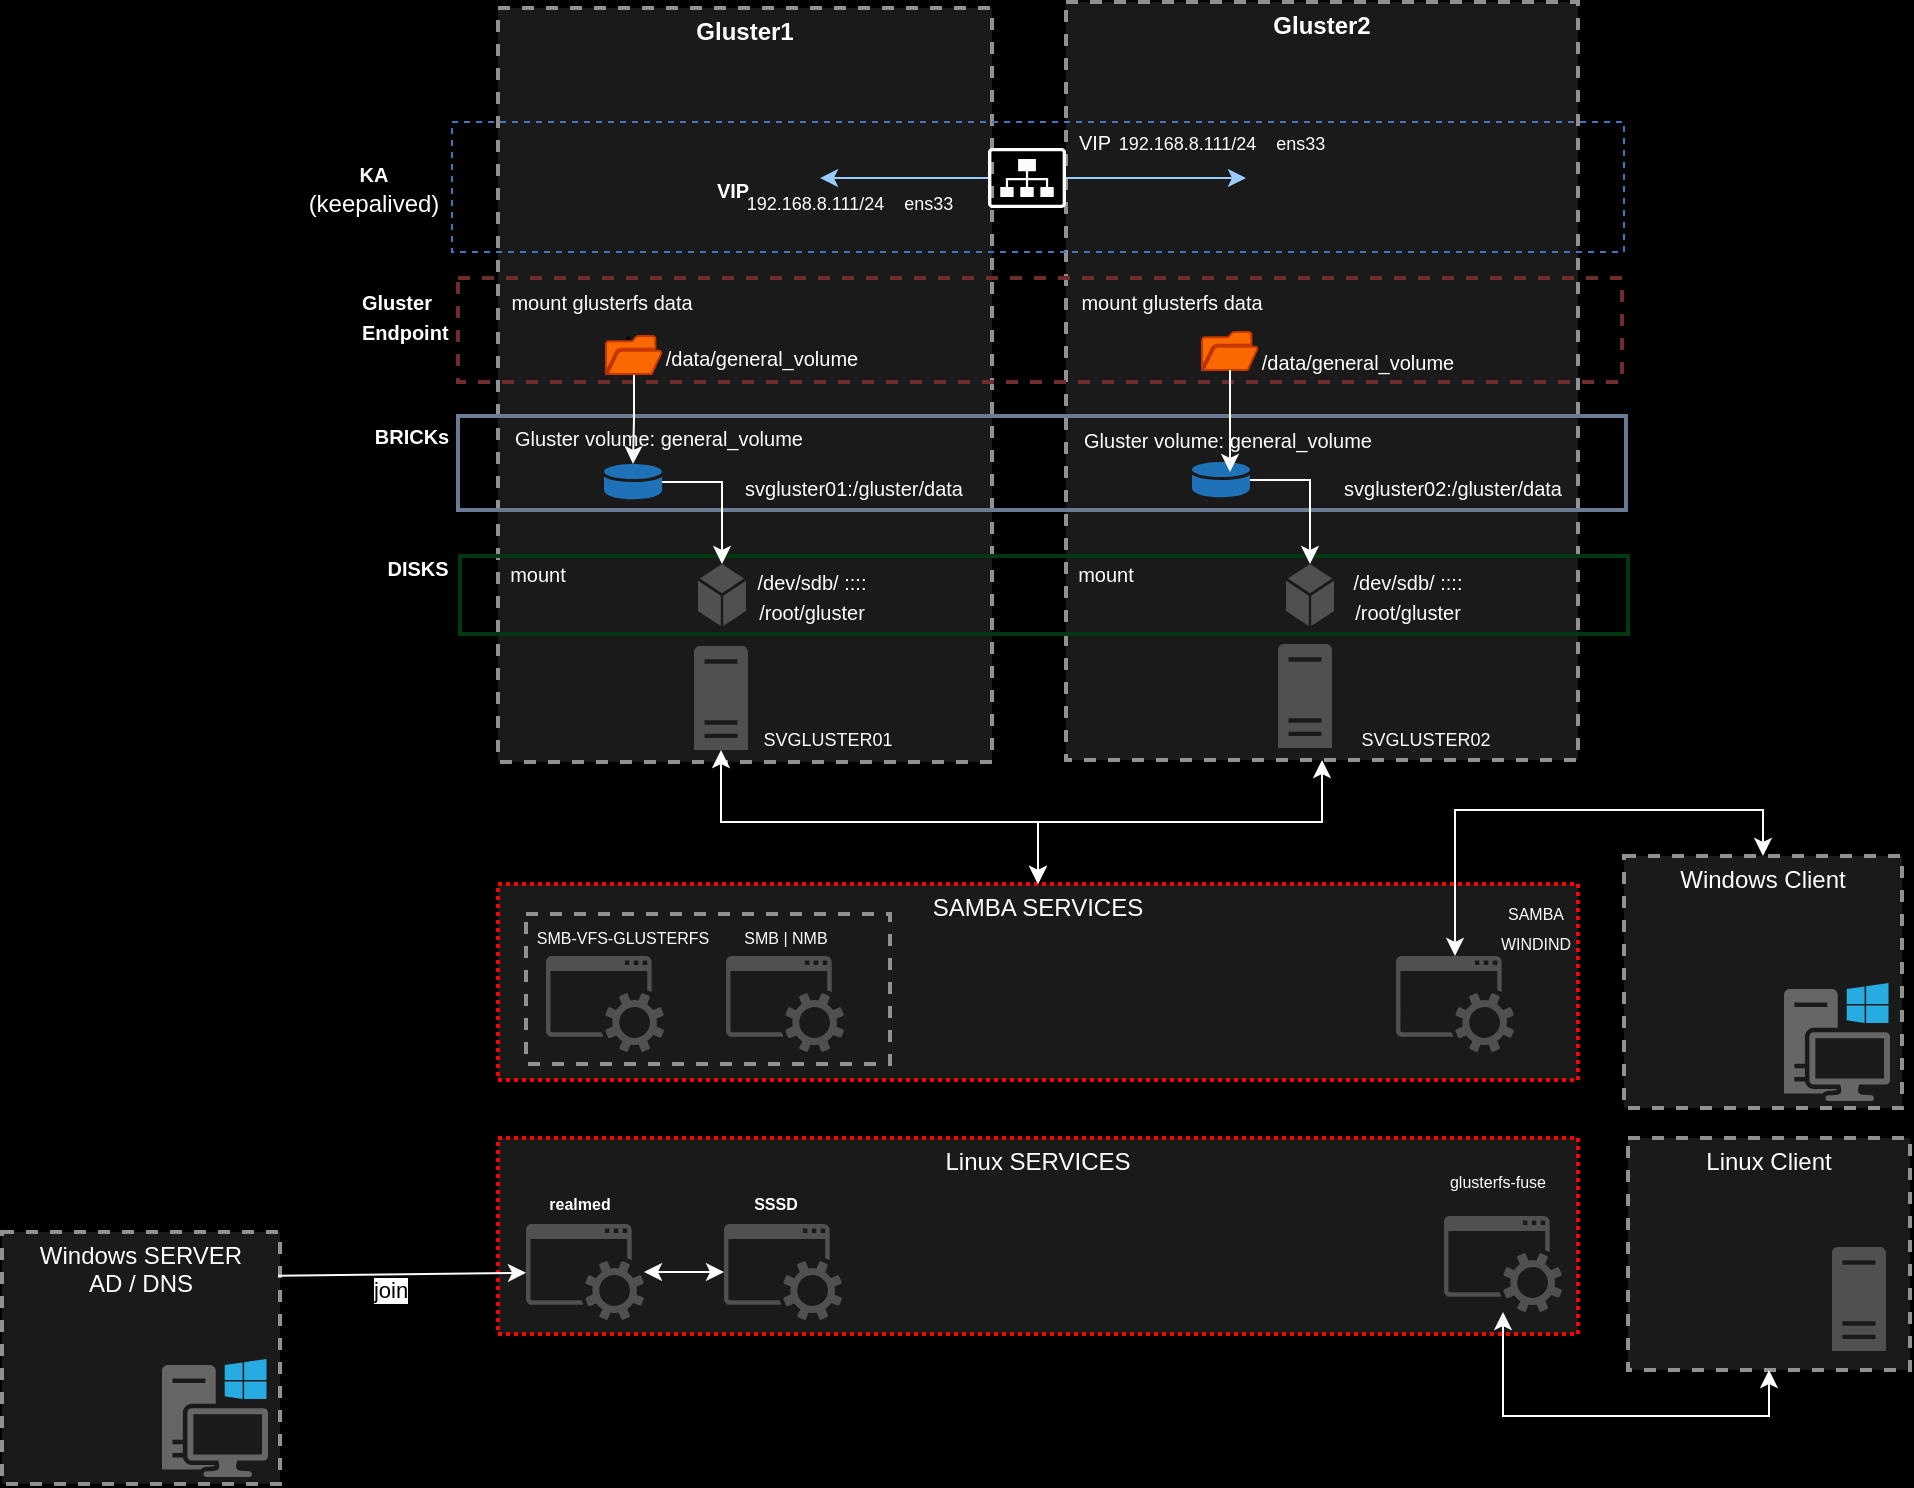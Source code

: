 <mxfile version="21.7.4" type="github">
  <diagram name="Page-1" id="EErB0_9Ms5p8q_dwDp6E">
    <mxGraphModel dx="1118" dy="703" grid="0" gridSize="10" guides="1" tooltips="1" connect="1" arrows="1" fold="1" page="1" pageScale="1" pageWidth="1100" pageHeight="850" background="#000000" math="0" shadow="0">
      <root>
        <mxCell id="0" />
        <mxCell id="1" parent="0" />
        <mxCell id="-cRmm2bhOpHY67rZ3RoN-47" value="&lt;font color=&quot;#ffffff&quot;&gt;Linux SERVICES&lt;/font&gt;" style="fontStyle=0;verticalAlign=top;align=center;spacingTop=-2;fillColor=#1A1A1A;rounded=0;whiteSpace=wrap;html=1;strokeColor=#FF0000;strokeWidth=2;dashed=1;container=1;collapsible=0;expand=0;recursiveResize=0;dashPattern=1 1;" vertex="1" parent="1">
          <mxGeometry x="288" y="597" width="540" height="98" as="geometry" />
        </mxCell>
        <mxCell id="-cRmm2bhOpHY67rZ3RoN-55" value="" style="sketch=0;pointerEvents=1;shadow=0;dashed=0;html=1;strokeColor=none;fillColor=#505050;labelPosition=center;verticalLabelPosition=bottom;verticalAlign=top;outlineConnect=0;align=center;shape=mxgraph.office.concepts.service_application;" vertex="1" parent="-cRmm2bhOpHY67rZ3RoN-47">
          <mxGeometry x="473" y="39" width="59" height="48" as="geometry" />
        </mxCell>
        <mxCell id="-cRmm2bhOpHY67rZ3RoN-56" value="&lt;font color=&quot;#ffffff&quot;&gt;&lt;font style=&quot;font-size: 8px;&quot;&gt;glusterfs-fuse&lt;/font&gt;&lt;br&gt;&lt;/font&gt;" style="text;html=1;strokeColor=none;fillColor=none;align=center;verticalAlign=middle;whiteSpace=wrap;rounded=0;" vertex="1" parent="-cRmm2bhOpHY67rZ3RoN-47">
          <mxGeometry x="470" y="6" width="60" height="30" as="geometry" />
        </mxCell>
        <mxCell id="-cRmm2bhOpHY67rZ3RoN-58" value="" style="sketch=0;pointerEvents=1;shadow=0;dashed=0;html=1;strokeColor=none;fillColor=#505050;labelPosition=center;verticalLabelPosition=bottom;verticalAlign=top;outlineConnect=0;align=center;shape=mxgraph.office.concepts.service_application;" vertex="1" parent="-cRmm2bhOpHY67rZ3RoN-47">
          <mxGeometry x="14" y="43" width="59" height="48" as="geometry" />
        </mxCell>
        <mxCell id="-cRmm2bhOpHY67rZ3RoN-59" value="&lt;font color=&quot;#ffffff&quot;&gt;&lt;font style=&quot;font-size: 8px;&quot;&gt;&lt;b&gt;SSSD&lt;/b&gt;&lt;/font&gt;&lt;br&gt;&lt;/font&gt;" style="text;html=1;strokeColor=none;fillColor=none;align=center;verticalAlign=middle;whiteSpace=wrap;rounded=0;" vertex="1" parent="-cRmm2bhOpHY67rZ3RoN-47">
          <mxGeometry x="109" y="17" width="60" height="30" as="geometry" />
        </mxCell>
        <mxCell id="-cRmm2bhOpHY67rZ3RoN-70" value="&lt;font color=&quot;#ffffff&quot;&gt;&lt;font style=&quot;font-size: 8px;&quot;&gt;&lt;b&gt;realmed&lt;/b&gt;&lt;/font&gt;&lt;br&gt;&lt;/font&gt;" style="text;html=1;strokeColor=none;fillColor=none;align=center;verticalAlign=middle;whiteSpace=wrap;rounded=0;" vertex="1" parent="-cRmm2bhOpHY67rZ3RoN-47">
          <mxGeometry x="11" y="17" width="60" height="30" as="geometry" />
        </mxCell>
        <mxCell id="-cRmm2bhOpHY67rZ3RoN-74" value="" style="sketch=0;pointerEvents=1;shadow=0;dashed=0;html=1;strokeColor=none;fillColor=#505050;labelPosition=center;verticalLabelPosition=bottom;verticalAlign=top;outlineConnect=0;align=center;shape=mxgraph.office.concepts.service_application;" vertex="1" parent="-cRmm2bhOpHY67rZ3RoN-47">
          <mxGeometry x="113" y="43" width="59" height="48" as="geometry" />
        </mxCell>
        <mxCell id="-cRmm2bhOpHY67rZ3RoN-75" value="" style="html=1;labelBackgroundColor=#ffffff;startArrow=classic;startFill=1;startSize=6;endArrow=classic;endFill=1;endSize=6;jettySize=auto;orthogonalLoop=1;strokeWidth=1;fontSize=14;rounded=0;strokeColor=#FCFCFC;" edge="1" parent="-cRmm2bhOpHY67rZ3RoN-47" source="-cRmm2bhOpHY67rZ3RoN-58" target="-cRmm2bhOpHY67rZ3RoN-74">
          <mxGeometry width="60" height="60" relative="1" as="geometry">
            <mxPoint x="56" y="110" as="sourcePoint" />
            <mxPoint x="104" y="76" as="targetPoint" />
          </mxGeometry>
        </mxCell>
        <mxCell id="-cRmm2bhOpHY67rZ3RoN-23" value="&lt;font color=&quot;#ffffff&quot;&gt;SAMBA SERVICES&lt;/font&gt;" style="fontStyle=0;verticalAlign=top;align=center;spacingTop=-2;fillColor=#1A1A1A;rounded=0;whiteSpace=wrap;html=1;strokeColor=#FF0000;strokeWidth=2;dashed=1;container=1;collapsible=0;expand=0;recursiveResize=0;dashPattern=1 1;" vertex="1" parent="1">
          <mxGeometry x="288" y="470" width="540" height="98" as="geometry" />
        </mxCell>
        <mxCell id="-cRmm2bhOpHY67rZ3RoN-39" value="" style="fontStyle=0;verticalAlign=top;align=center;spacingTop=-2;fillColor=none;rounded=0;whiteSpace=wrap;html=1;strokeColor=#919191;strokeWidth=2;dashed=1;container=1;collapsible=0;expand=0;recursiveResize=0;" vertex="1" parent="-cRmm2bhOpHY67rZ3RoN-23">
          <mxGeometry x="14" y="15" width="182" height="75" as="geometry" />
        </mxCell>
        <mxCell id="-cRmm2bhOpHY67rZ3RoN-32" value="&lt;font color=&quot;#ffffff&quot;&gt;&lt;font style=&quot;font-size: 8px;&quot;&gt;SMB-VFS-GLUSTERFS&lt;/font&gt;&lt;br&gt;&lt;/font&gt;" style="text;html=1;strokeColor=none;fillColor=none;align=center;verticalAlign=middle;whiteSpace=wrap;rounded=0;" vertex="1" parent="-cRmm2bhOpHY67rZ3RoN-39">
          <mxGeometry x="-2" y="-4" width="101" height="30" as="geometry" />
        </mxCell>
        <mxCell id="7mGdTCOJ7hVLghNPMvug-6" value="&lt;font color=&quot;#ffffff&quot;&gt;&lt;font style=&quot;font-size: 8px;&quot;&gt;SMB | NMB&lt;/font&gt;&lt;br&gt;&lt;/font&gt;" style="text;html=1;strokeColor=none;fillColor=none;align=center;verticalAlign=middle;whiteSpace=wrap;rounded=0;" parent="-cRmm2bhOpHY67rZ3RoN-39" vertex="1">
          <mxGeometry x="99.5" y="-4" width="60" height="30" as="geometry" />
        </mxCell>
        <mxCell id="-cRmm2bhOpHY67rZ3RoN-22" value="" style="sketch=0;pointerEvents=1;shadow=0;dashed=0;html=1;strokeColor=none;fillColor=#505050;labelPosition=center;verticalLabelPosition=bottom;verticalAlign=top;outlineConnect=0;align=center;shape=mxgraph.office.concepts.service_application;" vertex="1" parent="-cRmm2bhOpHY67rZ3RoN-23">
          <mxGeometry x="24" y="36" width="59" height="48" as="geometry" />
        </mxCell>
        <mxCell id="-cRmm2bhOpHY67rZ3RoN-21" value="" style="sketch=0;pointerEvents=1;shadow=0;dashed=0;html=1;strokeColor=none;fillColor=#505050;labelPosition=center;verticalLabelPosition=bottom;verticalAlign=top;outlineConnect=0;align=center;shape=mxgraph.office.concepts.service_application;" vertex="1" parent="-cRmm2bhOpHY67rZ3RoN-23">
          <mxGeometry x="449" y="36" width="59" height="48" as="geometry" />
        </mxCell>
        <mxCell id="-cRmm2bhOpHY67rZ3RoN-30" value="&lt;font color=&quot;#ffffff&quot;&gt;&lt;font style=&quot;font-size: 8px;&quot;&gt;SAMBA WINDIND&lt;/font&gt;&lt;br&gt;&lt;/font&gt;" style="text;html=1;strokeColor=none;fillColor=none;align=center;verticalAlign=middle;whiteSpace=wrap;rounded=0;" vertex="1" parent="-cRmm2bhOpHY67rZ3RoN-23">
          <mxGeometry x="489" y="6" width="60" height="30" as="geometry" />
        </mxCell>
        <mxCell id="-cRmm2bhOpHY67rZ3RoN-31" value="" style="sketch=0;pointerEvents=1;shadow=0;dashed=0;html=1;strokeColor=none;fillColor=#505050;labelPosition=center;verticalLabelPosition=bottom;verticalAlign=top;outlineConnect=0;align=center;shape=mxgraph.office.concepts.service_application;" vertex="1" parent="-cRmm2bhOpHY67rZ3RoN-23">
          <mxGeometry x="114" y="36" width="59" height="48" as="geometry" />
        </mxCell>
        <mxCell id="-cRmm2bhOpHY67rZ3RoN-15" value="&lt;font color=&quot;#ffffff&quot;&gt;Windows Client&lt;/font&gt;" style="fontStyle=0;verticalAlign=top;align=center;spacingTop=-2;fillColor=#1A1A1A;rounded=0;whiteSpace=wrap;html=1;strokeColor=#919191;strokeWidth=2;dashed=1;container=1;collapsible=0;expand=0;recursiveResize=0;" vertex="1" parent="1">
          <mxGeometry x="851" y="456" width="139" height="126" as="geometry" />
        </mxCell>
        <mxCell id="-cRmm2bhOpHY67rZ3RoN-14" value="" style="sketch=0;pointerEvents=1;shadow=0;dashed=0;html=1;strokeColor=none;fillColor=#666666;labelPosition=center;verticalLabelPosition=bottom;verticalAlign=top;outlineConnect=0;align=center;shape=mxgraph.office.devices.workstation_pc;" vertex="1" parent="-cRmm2bhOpHY67rZ3RoN-15">
          <mxGeometry x="80" y="63.5" width="53" height="59" as="geometry" />
        </mxCell>
        <mxCell id="7mGdTCOJ7hVLghNPMvug-1" value="&lt;font color=&quot;#ffffff&quot;&gt;&lt;b&gt;Gluster1&lt;/b&gt;&lt;/font&gt;" style="fontStyle=0;verticalAlign=top;align=center;spacingTop=-2;fillColor=#1A1A1A;rounded=0;whiteSpace=wrap;html=1;strokeColor=#919191;strokeWidth=2;dashed=1;container=1;collapsible=0;expand=0;recursiveResize=0;" parent="1" vertex="1">
          <mxGeometry x="288" y="32" width="247" height="377" as="geometry" />
        </mxCell>
        <mxCell id="7mGdTCOJ7hVLghNPMvug-10" value="&lt;font color=&quot;#ffffff&quot;&gt;&lt;font style=&quot;font-size: 9px;&quot;&gt;SVGLUSTER01&lt;/font&gt;&lt;br&gt;&lt;/font&gt;" style="text;html=1;strokeColor=none;fillColor=none;align=center;verticalAlign=middle;whiteSpace=wrap;rounded=0;" parent="7mGdTCOJ7hVLghNPMvug-1" vertex="1">
          <mxGeometry x="135" y="350" width="60" height="30" as="geometry" />
        </mxCell>
        <mxCell id="7mGdTCOJ7hVLghNPMvug-3" value="" style="sketch=0;pointerEvents=1;shadow=0;dashed=0;html=1;strokeColor=none;fillColor=#505050;labelPosition=center;verticalLabelPosition=bottom;verticalAlign=top;outlineConnect=0;align=center;shape=mxgraph.office.servers.server_generic;" parent="7mGdTCOJ7hVLghNPMvug-1" vertex="1">
          <mxGeometry x="98" y="319" width="27" height="52" as="geometry" />
        </mxCell>
        <mxCell id="7mGdTCOJ7hVLghNPMvug-36" value="&lt;font color=&quot;#ffffff&quot;&gt;&lt;font size=&quot;1&quot;&gt;Gluster volume: general_volume&lt;/font&gt;&lt;br&gt;&lt;/font&gt;" style="text;html=1;strokeColor=none;fillColor=none;align=center;verticalAlign=middle;whiteSpace=wrap;rounded=0;" parent="7mGdTCOJ7hVLghNPMvug-1" vertex="1">
          <mxGeometry y="200" width="161" height="30" as="geometry" />
        </mxCell>
        <mxCell id="7mGdTCOJ7hVLghNPMvug-40" value="&lt;font color=&quot;#ffffff&quot;&gt;&lt;font size=&quot;1&quot;&gt;svgluster01:/gluster/data&lt;/font&gt;&lt;br&gt;&lt;/font&gt;" style="text;html=1;strokeColor=none;fillColor=none;align=center;verticalAlign=middle;whiteSpace=wrap;rounded=0;" parent="7mGdTCOJ7hVLghNPMvug-1" vertex="1">
          <mxGeometry x="106" y="225" width="144" height="30" as="geometry" />
        </mxCell>
        <mxCell id="7mGdTCOJ7hVLghNPMvug-47" value="" style="sketch=0;shadow=0;dashed=0;html=1;strokeColor=none;labelPosition=center;verticalLabelPosition=bottom;verticalAlign=top;outlineConnect=0;align=center;shape=mxgraph.office.databases.database_mini_1;fillColor=#2072B8;" parent="7mGdTCOJ7hVLghNPMvug-1" vertex="1">
          <mxGeometry x="53" y="228" width="29" height="18" as="geometry" />
        </mxCell>
        <mxCell id="7mGdTCOJ7hVLghNPMvug-2" value="&lt;font color=&quot;#ffffff&quot;&gt;&lt;b&gt;Gluster2&lt;/b&gt;&lt;/font&gt;" style="fontStyle=0;verticalAlign=top;align=center;spacingTop=-2;fillColor=#1A1A1A;rounded=0;whiteSpace=wrap;html=1;strokeColor=#919191;strokeWidth=2;dashed=1;container=1;collapsible=0;expand=0;recursiveResize=0;" parent="1" vertex="1">
          <mxGeometry x="572" y="29" width="256" height="379" as="geometry" />
        </mxCell>
        <mxCell id="7mGdTCOJ7hVLghNPMvug-4" value="" style="sketch=0;pointerEvents=1;shadow=0;dashed=0;html=1;strokeColor=none;fillColor=#505050;labelPosition=center;verticalLabelPosition=bottom;verticalAlign=top;outlineConnect=0;align=center;shape=mxgraph.office.servers.server_generic;" parent="7mGdTCOJ7hVLghNPMvug-2" vertex="1">
          <mxGeometry x="106" y="321" width="27" height="52" as="geometry" />
        </mxCell>
        <mxCell id="7mGdTCOJ7hVLghNPMvug-35" value="" style="fontStyle=0;verticalAlign=top;align=center;spacingTop=-2;fillColor=none;rounded=0;whiteSpace=wrap;html=1;strokeColor=#6A7B94;strokeWidth=2;container=1;collapsible=0;expand=0;recursiveResize=0;" parent="7mGdTCOJ7hVLghNPMvug-2" vertex="1">
          <mxGeometry x="-304" y="207" width="584" height="47" as="geometry" />
        </mxCell>
        <mxCell id="7mGdTCOJ7hVLghNPMvug-38" value="&lt;font color=&quot;#ffffff&quot;&gt;&lt;font size=&quot;1&quot;&gt;Gluster volume: general_volume&lt;/font&gt;&lt;br&gt;&lt;/font&gt;" style="text;html=1;strokeColor=none;fillColor=none;align=center;verticalAlign=middle;whiteSpace=wrap;rounded=0;" parent="7mGdTCOJ7hVLghNPMvug-35" vertex="1">
          <mxGeometry x="305" y="-3" width="160" height="30" as="geometry" />
        </mxCell>
        <mxCell id="7mGdTCOJ7hVLghNPMvug-46" value="&lt;font color=&quot;#ffffff&quot;&gt;&lt;font size=&quot;1&quot;&gt;svgluster02:/gluster/data&lt;/font&gt;&lt;br&gt;&lt;/font&gt;" style="text;html=1;strokeColor=none;fillColor=none;align=center;verticalAlign=middle;whiteSpace=wrap;rounded=0;" parent="7mGdTCOJ7hVLghNPMvug-35" vertex="1">
          <mxGeometry x="421" y="21" width="153" height="30" as="geometry" />
        </mxCell>
        <mxCell id="7mGdTCOJ7hVLghNPMvug-49" value="" style="sketch=0;shadow=0;dashed=0;html=1;strokeColor=none;labelPosition=center;verticalLabelPosition=bottom;verticalAlign=top;outlineConnect=0;align=center;shape=mxgraph.office.databases.database_mini_1;fillColor=#2072B8;" parent="7mGdTCOJ7hVLghNPMvug-35" vertex="1">
          <mxGeometry x="367" y="23" width="29" height="18" as="geometry" />
        </mxCell>
        <mxCell id="-cRmm2bhOpHY67rZ3RoN-29" value="&lt;font color=&quot;#ffffff&quot;&gt;&lt;font style=&quot;font-size: 9px;&quot;&gt;SVGLUSTER02&lt;/font&gt;&lt;br&gt;&lt;/font&gt;" style="text;html=1;strokeColor=none;fillColor=none;align=center;verticalAlign=middle;whiteSpace=wrap;rounded=0;" vertex="1" parent="7mGdTCOJ7hVLghNPMvug-2">
          <mxGeometry x="150" y="353" width="60" height="30" as="geometry" />
        </mxCell>
        <mxCell id="7mGdTCOJ7hVLghNPMvug-28" value="" style="fontStyle=0;verticalAlign=top;align=center;spacingTop=-2;fillColor=none;rounded=0;whiteSpace=wrap;html=1;strokeColor=#003812;strokeWidth=2;container=1;collapsible=0;expand=0;recursiveResize=0;" parent="1" vertex="1">
          <mxGeometry x="269" y="306" width="584" height="39" as="geometry" />
        </mxCell>
        <mxCell id="7mGdTCOJ7hVLghNPMvug-29" value="" style="sketch=0;pointerEvents=1;shadow=0;dashed=0;html=1;strokeColor=none;fillColor=#505050;labelPosition=center;verticalLabelPosition=bottom;verticalAlign=top;outlineConnect=0;align=center;shape=mxgraph.office.concepts.node_generic;" parent="7mGdTCOJ7hVLghNPMvug-28" vertex="1">
          <mxGeometry x="119" y="4" width="24" height="31" as="geometry" />
        </mxCell>
        <mxCell id="7mGdTCOJ7hVLghNPMvug-30" value="" style="sketch=0;pointerEvents=1;shadow=0;dashed=0;html=1;strokeColor=none;fillColor=#505050;labelPosition=center;verticalLabelPosition=bottom;verticalAlign=top;outlineConnect=0;align=center;shape=mxgraph.office.concepts.node_generic;" parent="7mGdTCOJ7hVLghNPMvug-28" vertex="1">
          <mxGeometry x="413" y="4" width="24" height="31" as="geometry" />
        </mxCell>
        <mxCell id="7mGdTCOJ7hVLghNPMvug-31" value="&lt;font color=&quot;#ffffff&quot;&gt;&lt;font size=&quot;1&quot;&gt;mount&lt;/font&gt;&lt;br&gt;&lt;/font&gt;" style="text;html=1;strokeColor=none;fillColor=none;align=center;verticalAlign=middle;whiteSpace=wrap;rounded=0;" parent="7mGdTCOJ7hVLghNPMvug-28" vertex="1">
          <mxGeometry x="293" y="-6" width="60" height="30" as="geometry" />
        </mxCell>
        <mxCell id="7mGdTCOJ7hVLghNPMvug-32" value="&lt;font color=&quot;#ffffff&quot;&gt;&lt;font size=&quot;1&quot;&gt;mount&lt;/font&gt;&lt;br&gt;&lt;/font&gt;" style="text;html=1;strokeColor=none;fillColor=none;align=center;verticalAlign=middle;whiteSpace=wrap;rounded=0;" parent="7mGdTCOJ7hVLghNPMvug-28" vertex="1">
          <mxGeometry x="9" y="-6" width="60" height="30" as="geometry" />
        </mxCell>
        <mxCell id="7mGdTCOJ7hVLghNPMvug-33" value="&lt;font color=&quot;#ffffff&quot;&gt;&lt;font size=&quot;1&quot;&gt;/dev/sdb/ :::: /root/gluster&lt;/font&gt;&lt;br&gt;&lt;/font&gt;" style="text;html=1;strokeColor=none;fillColor=none;align=center;verticalAlign=middle;whiteSpace=wrap;rounded=0;" parent="7mGdTCOJ7hVLghNPMvug-28" vertex="1">
          <mxGeometry x="146" y="5" width="60" height="30" as="geometry" />
        </mxCell>
        <mxCell id="7mGdTCOJ7hVLghNPMvug-34" value="&lt;font color=&quot;#ffffff&quot;&gt;&lt;font size=&quot;1&quot;&gt;/dev/sdb/ :::: /root/gluster&lt;/font&gt;&lt;br&gt;&lt;/font&gt;" style="text;html=1;strokeColor=none;fillColor=none;align=center;verticalAlign=middle;whiteSpace=wrap;rounded=0;" parent="7mGdTCOJ7hVLghNPMvug-28" vertex="1">
          <mxGeometry x="444" y="4.5" width="60" height="30" as="geometry" />
        </mxCell>
        <mxCell id="7mGdTCOJ7hVLghNPMvug-39" value="&lt;font color=&quot;#ffffff&quot;&gt;&lt;font size=&quot;1&quot;&gt;&lt;b&gt;KA&lt;br&gt;&lt;/b&gt;&lt;/font&gt;(keepalived)&lt;br&gt;&lt;/font&gt;" style="text;html=1;strokeColor=none;fillColor=none;align=center;verticalAlign=middle;whiteSpace=wrap;rounded=0;" parent="1" vertex="1">
          <mxGeometry x="179" y="106.5" width="94" height="30" as="geometry" />
        </mxCell>
        <mxCell id="7mGdTCOJ7hVLghNPMvug-51" value="" style="edgeStyle=orthogonalEdgeStyle;rounded=0;orthogonalLoop=1;jettySize=auto;html=1;strokeColor=#FFFFFF;" parent="1" source="7mGdTCOJ7hVLghNPMvug-47" target="7mGdTCOJ7hVLghNPMvug-29" edge="1">
          <mxGeometry relative="1" as="geometry" />
        </mxCell>
        <mxCell id="7mGdTCOJ7hVLghNPMvug-52" value="" style="edgeStyle=orthogonalEdgeStyle;rounded=0;orthogonalLoop=1;jettySize=auto;html=1;strokeColor=#FFFFFF;" parent="1" source="7mGdTCOJ7hVLghNPMvug-49" target="7mGdTCOJ7hVLghNPMvug-30" edge="1">
          <mxGeometry relative="1" as="geometry" />
        </mxCell>
        <mxCell id="7mGdTCOJ7hVLghNPMvug-53" value="" style="fontStyle=0;verticalAlign=top;align=center;spacingTop=-2;fillColor=none;rounded=0;whiteSpace=wrap;html=1;strokeColor=#702D2D;strokeWidth=2;dashed=1;container=1;collapsible=0;expand=0;recursiveResize=0;" parent="1" vertex="1">
          <mxGeometry x="268" y="167" width="582" height="52" as="geometry" />
        </mxCell>
        <mxCell id="7mGdTCOJ7hVLghNPMvug-54" value="&lt;font color=&quot;#ffffff&quot;&gt;&lt;font size=&quot;1&quot;&gt;mount glusterfs data&lt;/font&gt;&lt;br&gt;&lt;/font&gt;" style="text;html=1;strokeColor=none;fillColor=none;align=center;verticalAlign=middle;whiteSpace=wrap;rounded=0;" parent="7mGdTCOJ7hVLghNPMvug-53" vertex="1">
          <mxGeometry x="11" y="-3" width="122" height="30" as="geometry" />
        </mxCell>
        <mxCell id="7mGdTCOJ7hVLghNPMvug-55" value="&lt;font color=&quot;#ffffff&quot;&gt;&lt;font size=&quot;1&quot;&gt;mount glusterfs data&lt;/font&gt;&lt;br&gt;&lt;/font&gt;" style="text;html=1;strokeColor=none;fillColor=none;align=center;verticalAlign=middle;whiteSpace=wrap;rounded=0;" parent="7mGdTCOJ7hVLghNPMvug-53" vertex="1">
          <mxGeometry x="296" y="-3" width="122" height="30" as="geometry" />
        </mxCell>
        <mxCell id="7mGdTCOJ7hVLghNPMvug-62" value="&lt;font color=&quot;#ffffff&quot;&gt;&lt;font size=&quot;1&quot;&gt;/data/general_volume&lt;/font&gt;&lt;br&gt;&lt;/font&gt;" style="text;html=1;strokeColor=none;fillColor=none;align=center;verticalAlign=middle;whiteSpace=wrap;rounded=0;" parent="7mGdTCOJ7hVLghNPMvug-53" vertex="1">
          <mxGeometry x="91" y="25" width="122" height="30" as="geometry" />
        </mxCell>
        <mxCell id="7mGdTCOJ7hVLghNPMvug-66" value="&lt;font color=&quot;#ffffff&quot;&gt;&lt;font size=&quot;1&quot;&gt;/data/general_volume&lt;/font&gt;&lt;br&gt;&lt;/font&gt;" style="text;html=1;strokeColor=none;fillColor=none;align=center;verticalAlign=middle;whiteSpace=wrap;rounded=0;" parent="7mGdTCOJ7hVLghNPMvug-53" vertex="1">
          <mxGeometry x="389" y="27" width="122" height="30" as="geometry" />
        </mxCell>
        <mxCell id="7mGdTCOJ7hVLghNPMvug-67" value="" style="sketch=0;pointerEvents=1;shadow=0;dashed=0;html=1;strokeColor=#C73500;fillColor=#fa6800;labelPosition=center;verticalLabelPosition=bottom;verticalAlign=top;outlineConnect=0;align=center;shape=mxgraph.office.concepts.folder_open;fontColor=#000000;" parent="7mGdTCOJ7hVLghNPMvug-53" vertex="1">
          <mxGeometry x="372" y="27" width="28" height="19" as="geometry" />
        </mxCell>
        <mxCell id="7mGdTCOJ7hVLghNPMvug-56" value="&lt;font color=&quot;#ffffff&quot;&gt;&lt;font size=&quot;1&quot;&gt;&lt;b&gt;BRICKs&lt;/b&gt;&lt;/font&gt;&lt;br&gt;&lt;/font&gt;" style="text;html=1;strokeColor=none;fillColor=none;align=center;verticalAlign=middle;whiteSpace=wrap;rounded=0;" parent="1" vertex="1">
          <mxGeometry x="220" y="235" width="50" height="22" as="geometry" />
        </mxCell>
        <mxCell id="7mGdTCOJ7hVLghNPMvug-61" value="" style="edgeStyle=orthogonalEdgeStyle;rounded=0;orthogonalLoop=1;jettySize=auto;html=1;entryX=0.399;entryY=-0.02;entryDx=0;entryDy=0;entryPerimeter=0;" parent="1" target="7mGdTCOJ7hVLghNPMvug-60" edge="1">
          <mxGeometry relative="1" as="geometry">
            <mxPoint x="355.5" y="211" as="sourcePoint" />
            <mxPoint x="356" y="232" as="targetPoint" />
          </mxGeometry>
        </mxCell>
        <mxCell id="7mGdTCOJ7hVLghNPMvug-63" value="" style="edgeStyle=orthogonalEdgeStyle;rounded=0;orthogonalLoop=1;jettySize=auto;html=1;strokeColor=#FAFAFA;" parent="1" source="7mGdTCOJ7hVLghNPMvug-60" target="7mGdTCOJ7hVLghNPMvug-47" edge="1">
          <mxGeometry relative="1" as="geometry" />
        </mxCell>
        <mxCell id="7mGdTCOJ7hVLghNPMvug-60" value="" style="sketch=0;pointerEvents=1;shadow=0;dashed=0;html=1;strokeColor=#C73500;fillColor=#fa6800;labelPosition=center;verticalLabelPosition=bottom;verticalAlign=top;outlineConnect=0;align=center;shape=mxgraph.office.concepts.folder_open;fontColor=#000000;" parent="1" vertex="1">
          <mxGeometry x="342" y="196" width="28" height="19" as="geometry" />
        </mxCell>
        <mxCell id="7mGdTCOJ7hVLghNPMvug-68" value="" style="edgeStyle=orthogonalEdgeStyle;rounded=0;orthogonalLoop=1;jettySize=auto;html=1;strokeColor=#FCFCFC;" parent="1" source="7mGdTCOJ7hVLghNPMvug-67" edge="1">
          <mxGeometry relative="1" as="geometry">
            <mxPoint x="654" y="264" as="targetPoint" />
          </mxGeometry>
        </mxCell>
        <mxCell id="7mGdTCOJ7hVLghNPMvug-70" value="" style="fontStyle=0;verticalAlign=top;align=center;spacingTop=-2;fillColor=none;rounded=0;whiteSpace=wrap;html=1;strokeColor=#4376BB;strokeWidth=1;dashed=1;container=1;collapsible=0;expand=0;recursiveResize=0;" parent="1" vertex="1">
          <mxGeometry x="265" y="89" width="586" height="65" as="geometry" />
        </mxCell>
        <mxCell id="-cRmm2bhOpHY67rZ3RoN-1" value="&lt;font color=&quot;#ffffff&quot;&gt;&lt;font size=&quot;1&quot;&gt;&lt;b&gt;VIP&lt;/b&gt;&lt;/font&gt;&lt;br&gt;&lt;/font&gt;" style="text;html=1;strokeColor=none;fillColor=none;align=center;verticalAlign=middle;whiteSpace=wrap;rounded=0;" vertex="1" parent="7mGdTCOJ7hVLghNPMvug-70">
          <mxGeometry x="124" y="24.5" width="33" height="19" as="geometry" />
        </mxCell>
        <mxCell id="-cRmm2bhOpHY67rZ3RoN-2" value="&lt;font color=&quot;#ffffff&quot;&gt;&lt;font size=&quot;1&quot;&gt;VIP&lt;/font&gt;&lt;br&gt;&lt;/font&gt;" style="text;html=1;strokeColor=none;fillColor=none;align=center;verticalAlign=middle;whiteSpace=wrap;rounded=0;" vertex="1" parent="7mGdTCOJ7hVLghNPMvug-70">
          <mxGeometry x="305" width="33" height="19" as="geometry" />
        </mxCell>
        <mxCell id="-cRmm2bhOpHY67rZ3RoN-5" value="&lt;font style=&quot;font-size: 9px;&quot; color=&quot;#ffffff&quot;&gt;192.168.8.111/24&amp;nbsp; &amp;nbsp; ens33&lt;br&gt;&lt;/font&gt;" style="text;html=1;strokeColor=none;fillColor=none;align=center;verticalAlign=middle;whiteSpace=wrap;rounded=0;" vertex="1" parent="7mGdTCOJ7hVLghNPMvug-70">
          <mxGeometry x="138" y="24.5" width="122" height="30" as="geometry" />
        </mxCell>
        <mxCell id="-cRmm2bhOpHY67rZ3RoN-11" value="" style="sketch=0;pointerEvents=1;shadow=0;dashed=0;html=1;strokeColor=none;fillColor=#FCFCFC;labelPosition=center;verticalLabelPosition=bottom;verticalAlign=top;outlineConnect=0;align=center;shape=mxgraph.office.sites.site_collection;" vertex="1" parent="7mGdTCOJ7hVLghNPMvug-70">
          <mxGeometry x="268" y="13" width="39" height="30" as="geometry" />
        </mxCell>
        <mxCell id="-cRmm2bhOpHY67rZ3RoN-57" value="&lt;font style=&quot;font-size: 9px;&quot; color=&quot;#ffffff&quot;&gt;192.168.8.111/24&amp;nbsp; &amp;nbsp; ens33&lt;br&gt;&lt;/font&gt;" style="text;html=1;strokeColor=none;fillColor=none;align=center;verticalAlign=middle;whiteSpace=wrap;rounded=0;" vertex="1" parent="7mGdTCOJ7hVLghNPMvug-70">
          <mxGeometry x="324" y="-5.5" width="122" height="30" as="geometry" />
        </mxCell>
        <mxCell id="-cRmm2bhOpHY67rZ3RoN-61" value="" style="html=1;labelBackgroundColor=#ffffff;endArrow=classic;endFill=1;endSize=6;jettySize=auto;orthogonalLoop=1;strokeWidth=1;fontSize=14;rounded=0;entryX=0.314;entryY=0.431;entryDx=0;entryDy=0;entryPerimeter=0;strokeColor=#99CCFF;" edge="1" parent="7mGdTCOJ7hVLghNPMvug-70" source="-cRmm2bhOpHY67rZ3RoN-11" target="7mGdTCOJ7hVLghNPMvug-70">
          <mxGeometry width="60" height="60" relative="1" as="geometry">
            <mxPoint x="170" y="54.5" as="sourcePoint" />
            <mxPoint x="230" y="-5.5" as="targetPoint" />
          </mxGeometry>
        </mxCell>
        <mxCell id="-cRmm2bhOpHY67rZ3RoN-62" value="" style="html=1;labelBackgroundColor=#ffffff;endArrow=classic;endFill=1;endSize=6;jettySize=auto;orthogonalLoop=1;strokeWidth=1;fontSize=14;rounded=0;strokeColor=#99CCFF;" edge="1" parent="7mGdTCOJ7hVLghNPMvug-70" source="-cRmm2bhOpHY67rZ3RoN-11">
          <mxGeometry width="60" height="60" relative="1" as="geometry">
            <mxPoint x="473" y="31.94" as="sourcePoint" />
            <mxPoint x="397" y="28" as="targetPoint" />
          </mxGeometry>
        </mxCell>
        <mxCell id="7mGdTCOJ7hVLghNPMvug-71" value="&lt;div style=&quot;text-align: left;&quot;&gt;&lt;span style=&quot;font-size: x-small; color: rgb(255, 255, 255); background-color: initial;&quot;&gt;&lt;b&gt;Gluster Endpoint&amp;nbsp;&lt;/b&gt;&lt;/span&gt;&lt;/div&gt;" style="text;html=1;strokeColor=none;fillColor=none;align=center;verticalAlign=middle;whiteSpace=wrap;rounded=0;" parent="1" vertex="1">
          <mxGeometry x="221" y="171" width="44" height="30" as="geometry" />
        </mxCell>
        <mxCell id="7mGdTCOJ7hVLghNPMvug-72" value="&lt;font color=&quot;#ffffff&quot;&gt;&lt;font size=&quot;1&quot;&gt;&lt;b&gt;DISKS&lt;/b&gt;&lt;/font&gt;&lt;br&gt;&lt;/font&gt;" style="text;html=1;strokeColor=none;fillColor=none;align=center;verticalAlign=middle;whiteSpace=wrap;rounded=0;" parent="1" vertex="1">
          <mxGeometry x="223" y="301" width="50" height="22" as="geometry" />
        </mxCell>
        <mxCell id="-cRmm2bhOpHY67rZ3RoN-16" value="&lt;font color=&quot;#ffffff&quot;&gt;Linux Client&lt;/font&gt;" style="fontStyle=0;verticalAlign=top;align=center;spacingTop=-2;fillColor=#1A1A1A;rounded=0;whiteSpace=wrap;html=1;strokeColor=#919191;strokeWidth=2;dashed=1;container=1;collapsible=0;expand=0;recursiveResize=0;" vertex="1" parent="1">
          <mxGeometry x="853" y="597" width="141" height="116" as="geometry" />
        </mxCell>
        <mxCell id="-cRmm2bhOpHY67rZ3RoN-19" value="" style="sketch=0;pointerEvents=1;shadow=0;dashed=0;html=1;strokeColor=none;fillColor=#505050;labelPosition=center;verticalLabelPosition=bottom;verticalAlign=top;outlineConnect=0;align=center;shape=mxgraph.office.servers.server_generic;" vertex="1" parent="-cRmm2bhOpHY67rZ3RoN-16">
          <mxGeometry x="102" y="54.5" width="27" height="52" as="geometry" />
        </mxCell>
        <mxCell id="-cRmm2bhOpHY67rZ3RoN-37" value="" style="edgeStyle=elbowEdgeStyle;rounded=0;elbow=vertical;html=1;labelBackgroundColor=#ffffff;startArrow=classic;startFill=1;startSize=6;endArrow=classic;endFill=1;endSize=6;jettySize=auto;orthogonalLoop=1;strokeWidth=1;fontSize=14;entryX=0.5;entryY=1;entryDx=0;entryDy=0;exitX=0.5;exitY=0;exitDx=0;exitDy=0;strokeColor=#FFFFFF;" edge="1" parent="1" source="-cRmm2bhOpHY67rZ3RoN-23" target="7mGdTCOJ7hVLghNPMvug-2">
          <mxGeometry width="60" height="60" relative="1" as="geometry">
            <mxPoint x="566" y="466" as="sourcePoint" />
            <mxPoint x="626" y="406" as="targetPoint" />
          </mxGeometry>
        </mxCell>
        <mxCell id="-cRmm2bhOpHY67rZ3RoN-38" value="" style="edgeStyle=elbowEdgeStyle;rounded=0;elbow=vertical;html=1;labelBackgroundColor=#ffffff;startArrow=classic;startFill=1;startSize=6;endArrow=classic;endFill=1;endSize=6;jettySize=auto;orthogonalLoop=1;strokeWidth=1;fontSize=14;entryX=0.5;entryY=0;entryDx=0;entryDy=0;strokeColor=#FFFFFF;" edge="1" parent="1" source="7mGdTCOJ7hVLghNPMvug-3" target="-cRmm2bhOpHY67rZ3RoN-23">
          <mxGeometry width="60" height="60" relative="1" as="geometry">
            <mxPoint x="389" y="471" as="sourcePoint" />
            <mxPoint x="531" y="409" as="targetPoint" />
            <Array as="points">
              <mxPoint x="483" y="439" />
            </Array>
          </mxGeometry>
        </mxCell>
        <mxCell id="-cRmm2bhOpHY67rZ3RoN-44" value="" style="edgeStyle=elbowEdgeStyle;rounded=0;elbow=vertical;html=1;labelBackgroundColor=#ffffff;startArrow=classic;startFill=1;startSize=6;endArrow=classic;endFill=1;endSize=6;jettySize=auto;orthogonalLoop=1;strokeWidth=1;fontSize=14;entryX=0.5;entryY=1;entryDx=0;entryDy=0;strokeColor=#FFFFFF;" edge="1" parent="1" source="-cRmm2bhOpHY67rZ3RoN-55" target="-cRmm2bhOpHY67rZ3RoN-16">
          <mxGeometry width="60" height="60" relative="1" as="geometry">
            <mxPoint x="661" y="553" as="sourcePoint" />
            <mxPoint x="1022" y="528" as="targetPoint" />
            <Array as="points">
              <mxPoint x="839" y="736" />
            </Array>
          </mxGeometry>
        </mxCell>
        <mxCell id="-cRmm2bhOpHY67rZ3RoN-60" value="" style="edgeStyle=elbowEdgeStyle;rounded=0;elbow=vertical;html=1;labelBackgroundColor=#ffffff;startArrow=classic;startFill=1;startSize=6;endArrow=classic;endFill=1;endSize=6;jettySize=auto;orthogonalLoop=1;strokeWidth=1;fontSize=14;entryX=0.5;entryY=0;entryDx=0;entryDy=0;strokeColor=#FAFAFA;" edge="1" parent="1" source="-cRmm2bhOpHY67rZ3RoN-21" target="-cRmm2bhOpHY67rZ3RoN-15">
          <mxGeometry width="60" height="60" relative="1" as="geometry">
            <mxPoint x="773" y="459" as="sourcePoint" />
            <mxPoint x="878.5" y="459" as="targetPoint" />
            <Array as="points">
              <mxPoint x="841" y="433" />
            </Array>
          </mxGeometry>
        </mxCell>
        <mxCell id="-cRmm2bhOpHY67rZ3RoN-68" value="&lt;font color=&quot;#ffffff&quot;&gt;Windows SERVER&lt;br&gt;AD / DNS&lt;br&gt;&lt;/font&gt;" style="fontStyle=0;verticalAlign=top;align=center;spacingTop=-2;fillColor=#1A1A1A;rounded=0;whiteSpace=wrap;html=1;strokeColor=#919191;strokeWidth=2;dashed=1;container=1;collapsible=0;expand=0;recursiveResize=0;" vertex="1" parent="1">
          <mxGeometry x="40" y="644" width="139" height="126" as="geometry" />
        </mxCell>
        <mxCell id="-cRmm2bhOpHY67rZ3RoN-69" value="" style="sketch=0;pointerEvents=1;shadow=0;dashed=0;html=1;strokeColor=none;fillColor=#666666;labelPosition=center;verticalLabelPosition=bottom;verticalAlign=top;outlineConnect=0;align=center;shape=mxgraph.office.devices.workstation_pc;" vertex="1" parent="-cRmm2bhOpHY67rZ3RoN-68">
          <mxGeometry x="80" y="63.5" width="53" height="59" as="geometry" />
        </mxCell>
        <mxCell id="-cRmm2bhOpHY67rZ3RoN-72" value="" style="html=1;labelBackgroundColor=#ffffff;endArrow=classic;endFill=1;endSize=6;jettySize=auto;orthogonalLoop=1;strokeWidth=1;fontSize=14;rounded=0;exitX=0.993;exitY=0.174;exitDx=0;exitDy=0;exitPerimeter=0;strokeColor=#FCFCFC;" edge="1" parent="1" source="-cRmm2bhOpHY67rZ3RoN-68" target="-cRmm2bhOpHY67rZ3RoN-58">
          <mxGeometry width="60" height="60" relative="1" as="geometry">
            <mxPoint x="194" y="695" as="sourcePoint" />
            <mxPoint x="254" y="635" as="targetPoint" />
          </mxGeometry>
        </mxCell>
        <mxCell id="-cRmm2bhOpHY67rZ3RoN-73" value="join" style="edgeLabel;html=1;align=center;verticalAlign=middle;resizable=0;points=[];" vertex="1" connectable="0" parent="-cRmm2bhOpHY67rZ3RoN-72">
          <mxGeometry x="-0.188" y="-3" relative="1" as="geometry">
            <mxPoint x="5" y="4" as="offset" />
          </mxGeometry>
        </mxCell>
      </root>
    </mxGraphModel>
  </diagram>
</mxfile>
